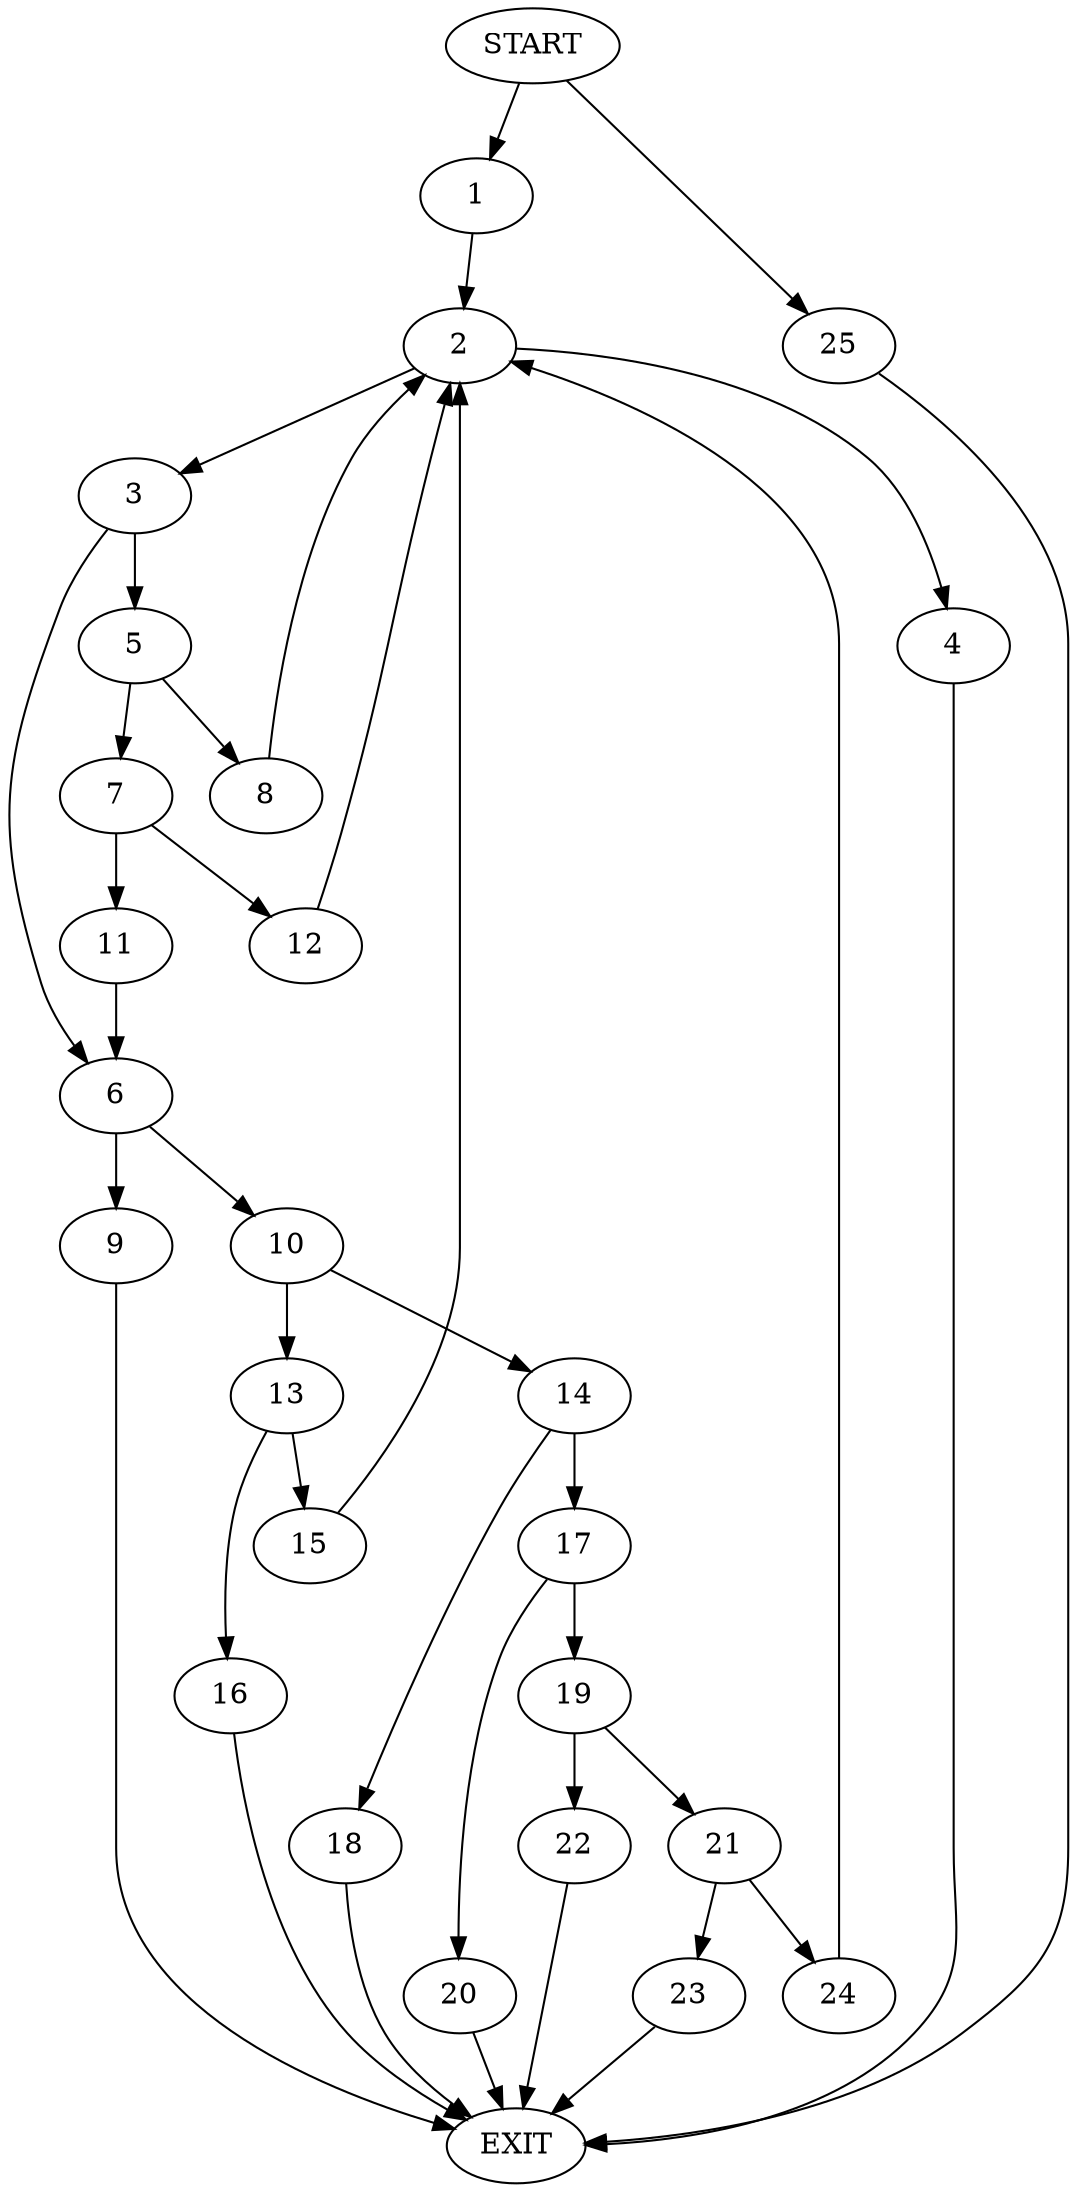 digraph {
0 [label="START"]
26 [label="EXIT"]
0 -> 1
1 -> 2
2 -> 3
2 -> 4
4 -> 26
3 -> 5
3 -> 6
5 -> 7
5 -> 8
6 -> 9
6 -> 10
8 -> 2
7 -> 11
7 -> 12
12 -> 2
11 -> 6
9 -> 26
10 -> 13
10 -> 14
13 -> 15
13 -> 16
14 -> 17
14 -> 18
17 -> 19
17 -> 20
18 -> 26
20 -> 26
19 -> 21
19 -> 22
22 -> 26
21 -> 23
21 -> 24
23 -> 26
24 -> 2
15 -> 2
16 -> 26
0 -> 25
25 -> 26
}
